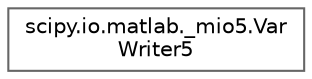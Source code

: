digraph "Graphical Class Hierarchy"
{
 // LATEX_PDF_SIZE
  bgcolor="transparent";
  edge [fontname=Helvetica,fontsize=10,labelfontname=Helvetica,labelfontsize=10];
  node [fontname=Helvetica,fontsize=10,shape=box,height=0.2,width=0.4];
  rankdir="LR";
  Node0 [id="Node000000",label="scipy.io.matlab._mio5.Var\lWriter5",height=0.2,width=0.4,color="grey40", fillcolor="white", style="filled",URL="$d3/d3a/classscipy_1_1io_1_1matlab_1_1__mio5_1_1VarWriter5.html",tooltip=" "];
}
